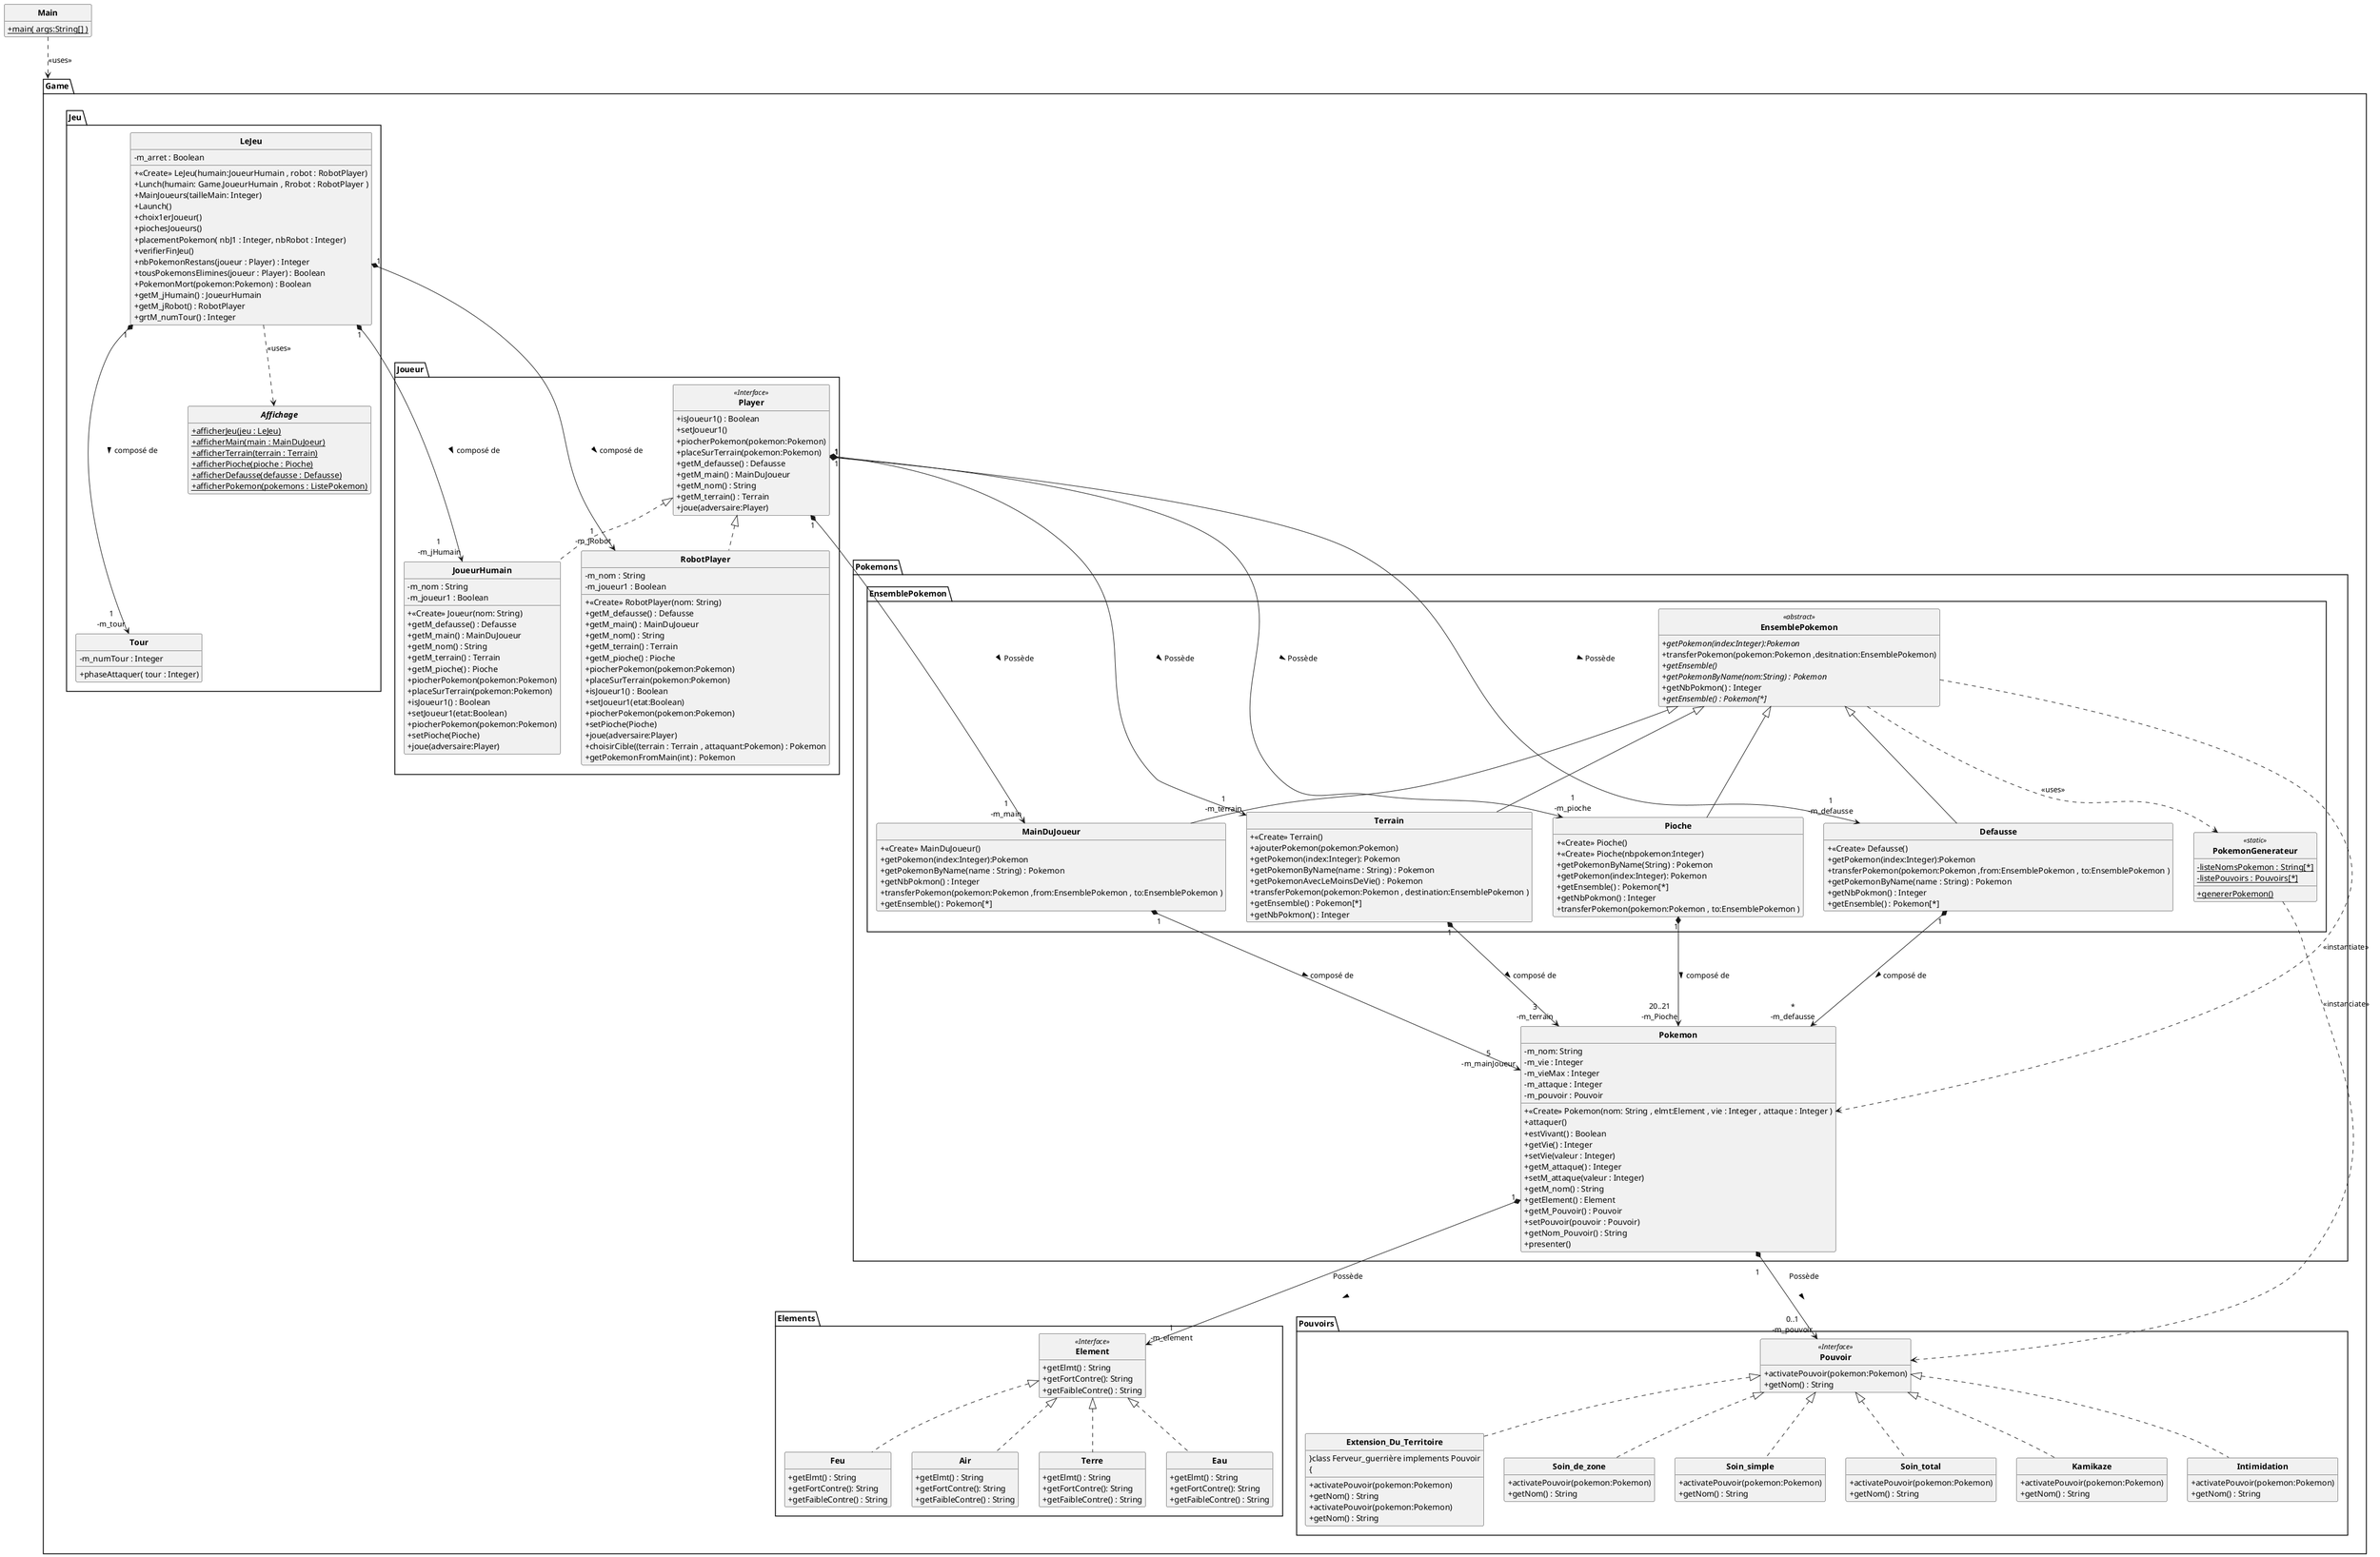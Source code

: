 @startuml
'https://plantuml.com/class-diagram
skinparam classAttributeIconSize 0
skinparam classFontStyle Bold
skinparam style strictuml
hide empty members


package Game
{
    package Elements
    {

        class Element <<Interface>>
            {
                + getElmt() : String
                + getFortContre(): String
                + getFaibleContre() : String
            }

        class Terre implements Element
            {
                + getElmt() : String
                + getFortContre(): String
                + getFaibleContre() : String
            }

        class Eau implements Element
            {
                + getElmt() : String
                + getFortContre(): String
                + getFaibleContre() : String
            }

        class Feu implements Element
            {
                + getElmt() : String
                + getFortContre(): String
                + getFaibleContre() : String
            }

        class Air implements Element
            {
                + getElmt() : String
                + getFortContre(): String
                + getFaibleContre() : String
            }
    }
    package Pouvoirs
    {
        class Pouvoir <<Interface>>
            {
                + activatePouvoir(pokemon:Pokemon)
                + getNom() : String
            }
           class Extension_Du_Territoire implements Pouvoir
           {
                + activatePouvoir(pokemon:Pokemon)
                + getNom() : String

           }class Ferveur_guerrière implements Pouvoir
           {
                + activatePouvoir(pokemon:Pokemon)
                + getNom() : String
           }
           class Soin_de_zone implements Pouvoir
           {
                + activatePouvoir(pokemon:Pokemon)
                + getNom() : String
           }
           class Soin_simple implements Pouvoir
           {
                + activatePouvoir(pokemon:Pokemon)
                + getNom() : String
           }
           class Soin_total implements Pouvoir
           {
                + activatePouvoir(pokemon:Pokemon)
                + getNom() : String
           }
           class Kamikaze implements Pouvoir
           {
                + activatePouvoir(pokemon:Pokemon)
                + getNom() : String
           }
           class Intimidation implements Pouvoir
           {
                + activatePouvoir(pokemon:Pokemon)
                + getNom() : String
           }

    }




    package Joueur
    {
        class Player <<Interface>>
        {
            + isJoueur1() : Boolean
            + setJoueur1()
            + piocherPokemon(pokemon:Pokemon)
            + placeSurTerrain(pokemon:Pokemon)
            + getM_defausse() : Defausse
            + getM_main() : MainDuJoueur
            + getM_nom() : String
            + getM_terrain() : Terrain
            + joue(adversaire:Player)
        }
        class JoueurHumain implements Player
                    {
                        - m_nom : String
                        - m_joueur1 : Boolean
                        + <<Create>> Joueur(nom: String)
                        + getM_defausse() : Defausse
                        + getM_main() : MainDuJoueur
                        + getM_nom() : String
                        + getM_terrain() : Terrain
                        + getM_pioche() : Pioche
                        + piocherPokemon(pokemon:Pokemon)
                        + placeSurTerrain(pokemon:Pokemon)
                        + isJoueur1() : Boolean
                        + setJoueur1(etat:Boolean)
                        + piocherPokemon(pokemon:Pokemon)
                        + setPioche(Pioche)
                        + joue(adversaire:Player)

                    }
        class RobotPlayer implements Player
                            {
                                - m_nom : String
                                - m_joueur1 : Boolean
                                + <<Create>> RobotPlayer(nom: String)
                                + getM_defausse() : Defausse
                                + getM_main() : MainDuJoueur
                                + getM_nom() : String
                                + getM_terrain() : Terrain
                                + getM_pioche() : Pioche
                                + piocherPokemon(pokemon:Pokemon)
                                + placeSurTerrain(pokemon:Pokemon)
                                + isJoueur1() : Boolean
                                + setJoueur1(etat:Boolean)
                                + piocherPokemon(pokemon:Pokemon)
                                + setPioche(Pioche)
                                + joue(adversaire:Player)
                                + choisirCible((terrain : Terrain , attaquant:Pokemon) : Pokemon
                                + getPokemonFromMain(int) : Pokemon
                            }
    }
    package Pokemons
    {
        class Pokemon
            {
                - m_nom: String
                - m_vie : Integer
                - m_vieMax : Integer
                - m_attaque : Integer
                - m_pouvoir : Pouvoir
                + <<Create>> Pokemon(nom: String , elmt:Element , vie : Integer , attaque : Integer )
                + attaquer()
                + estVivant() : Boolean
                + getVie() : Integer
                + setVie(valeur : Integer)
                + getM_attaque() : Integer
                + setM_attaque(valeur : Integer)
                + getM_nom() : String
                + getElement() : Element
                + getM_Pouvoir() : Pouvoir
                + setPouvoir(pouvoir : Pouvoir)
                + getNom_Pouvoir() : String
                + presenter()
            }
         package EnsemblePokemon
            {
                class  EnsemblePokemon <<abstract>>
                {
                    + {abstract} getPokemon(index:Integer):Pokemon
                    + transferPokemon(pokemon:Pokemon ,desitnation:EnsemblePokemon)
                    + {abstract} getEnsemble()
                    + {abstract} getPokemonByName(nom:String) : Pokemon
                    + getNbPokmon() : Integer
                    + {abstract} getEnsemble() : Pokemon[*]
                }
                class  PokemonGenerateur <<static>>
                {
                    - {static} listeNomsPokemon : String[*]
                    - {static} listePouvoirs : Pouvoirs[*]
                    + {static} genererPokemon()

                }
                class Defausse extends EnsemblePokemon
                    {
                        + <<Create>> Defausse()
                        + getPokemon(index:Integer):Pokemon
                        + transferPokemon(pokemon:Pokemon ,from:EnsemblePokemon , to:EnsemblePokemon )
                        + getPokemonByName(name : String) : Pokemon
                        + getNbPokmon() : Integer
                        + getEnsemble() : Pokemon[*]
                    }

                class MainDuJoueur extends EnsemblePokemon
                    {
                        + <<Create>> MainDuJoueur()
                        + getPokemon(index:Integer):Pokemon
                        + getPokemonByName(name : String) : Pokemon
                        + getNbPokmon() : Integer
                        + transferPokemon(pokemon:Pokemon ,from:EnsemblePokemon , to:EnsemblePokemon )
                        + getEnsemble() : Pokemon[*]
                    }

                class Terrain extends EnsemblePokemon
                    {
                        + <<Create>> Terrain()
                        + ajouterPokemon(pokemon:Pokemon)
                        + getPokemon(index:Integer): Pokemon
                        + getPokemonByName(name : String) : Pokemon
                        + getPokemonAvecLeMoinsDeVie() : Pokemon
                        + transferPokemon(pokemon:Pokemon , destination:EnsemblePokemon )
                        + getEnsemble() : Pokemon[*]
                        + getNbPokmon() : Integer

                    }

                class Pioche extends EnsemblePokemon
                    {
                        + <<Create>> Pioche()
                        + <<Create>> Pioche(nbpokemon:Integer)
                        + getPokemonByName(String) : Pokemon
                        + getPokemon(index:Integer): Pokemon
                        + getEnsemble() : Pokemon[*]
                        + getNbPokmon() : Integer
                        + transferPokemon(pokemon:Pokemon , to:EnsemblePokemon )
                    }
            }
    }


    package Jeu
    {
        class Tour
        {
            - m_numTour : Integer
            + phaseAttaquer( tour : Integer)

        }
        class LeJeu
        {
            - m_arret : Boolean
            + <<Create>> LeJeu(humain:JoueurHumain , robot : RobotPlayer)
            + Lunch(humain: Game.JoueurHumain , Rrobot : RobotPlayer )
            + MainJoueurs(tailleMain: Integer)
            + Launch()
            + choix1erJoueur()
            + piochesJoueurs()
            + placementPokemon( nbJ1 : Integer, nbRobot : Integer)
            + verifierFinJeu()
            + nbPokemonRestans(joueur : Player) : Integer
            + tousPokemonsElimines(joueur : Player) : Boolean
            + PokemonMort(pokemon:Pokemon) : Boolean
            + getM_jHumain() : JoueurHumain
            + getM_jRobot() : RobotPlayer
            + grtM_numTour() : Integer
        }
        abstract Affichage
        {
            + {static} afficherJeu(jeu : LeJeu)
            + {static} afficherMain(main : MainDuJoeur)
            + {static} afficherTerrain(terrain : Terrain)
            + {static} afficherPioche(pioche : Pioche)
            + {static} afficherDefausse(defausse : Defausse)
            + {static} afficherPokemon(pokemons : ListePokemon)
        }
    }

}
class Main
{
    + {static} main( args:String[] )
}
Main ..> Game : <<uses>>

LeJeu "1" *---> "1\n-m_tour" Tour : composé de \t\t >
LeJeu "1" *---> "1 \n-m_jHumain"  JoueurHumain : composé de \t\t >
LeJeu "1" *---> "1 \n-m_jRobot"  RobotPlayer : composé de \t\t >
Pioche "1" *---> "20..21\n-m_Pioche" Pokemon : composé de \t\t >
MainDuJoueur "1" *---> "5\n-m_mainJoueur" Pokemon : composé de \t\t >
Terrain "1" *---> "3\n-m_terrain" Pokemon : composé de \t\t >
Defausse "1" *---> "*\n-m_defausse" Pokemon : composé de \t\t >

Player "1" *---> "1\n-m_terrain" Terrain : Possède  \t\t >
Player "1" *---> "1\n-m_pioche" Pioche : Possède \t\t >
Player "1" *---> "1\n-m_main" MainDuJoueur : Possède \t\t >
Player "1" *---> "1\n-m_defausse" Defausse : Possède \t\t >
Pokemon "\n 1" *--> "1\n-m_element" Element : Possède\n\n >
Pokemon "\n 1" *--> "0..1\n-m_pouvoir" Pouvoir : Possède\n\n >

Game.Pokemons.EnsemblePokemon.EnsemblePokemon ..> PokemonGenerateur : <<uses>>
LeJeu ..> Affichage : <<uses>>
Game.Pokemons.EnsemblePokemon.EnsemblePokemon ..> Pokemon  : <<instantiate>>
PokemonGenerateur ..> Pouvoir : <<instanciate>>


@enduml
